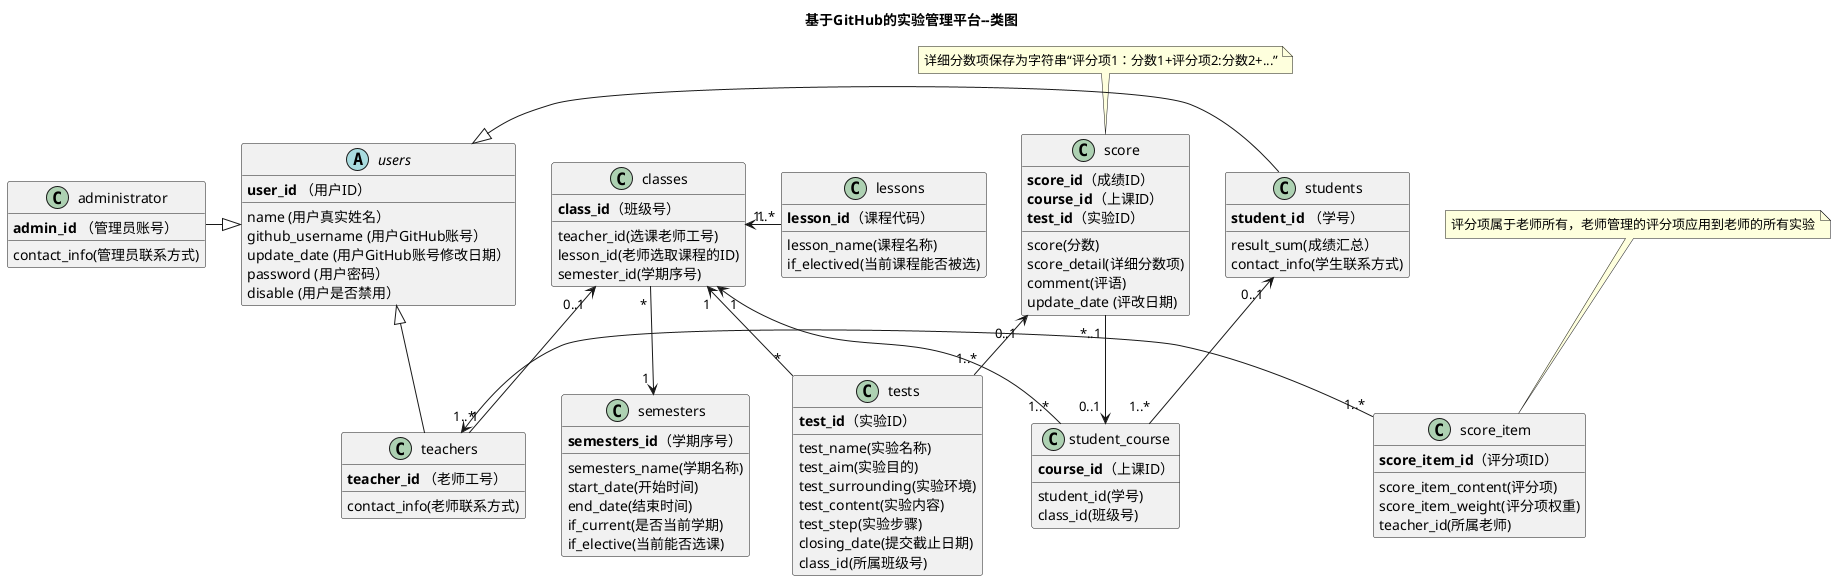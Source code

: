 @startuml
title 基于GitHub的实验管理平台--类图
abstract class users {
    <b>user_id</b> （用户ID）
    name (用户真实姓名）
    github_username (用户GitHub账号）
    update_date (用户GitHub账号修改日期）
    password (用户密码）
    disable (用户是否禁用）
}
class teachers{
    <b>teacher_id</b> （老师工号）
    contact_info(老师联系方式)
}
class administrator{
    <b>admin_id</b> （管理员账号）
    contact_info(管理员联系方式)
}
class students{
    <b>student_id</b> （学号）
    result_sum(成绩汇总）
    contact_info(学生联系方式)
}
class semesters{
    <b>semesters_id</b>（学期序号）
    semesters_name(学期名称)
    start_date(开始时间)
    end_date(结束时间)
    if_current(是否当前学期)
    if_elective(当前能否选课)
}
class lessons{
    <b>lesson_id</b>（课程代码）
    lesson_name(课程名称)
    if_electived(当前课程能否被选)
}
class tests {
    <b>test_id</b>（实验ID）
    test_name(实验名称)
    test_aim(实验目的)
    test_surrounding(实验环境)
    test_content(实验内容)
    test_step(实验步骤)
    closing_date(提交截止日期)
    class_id(所属班级号)
}
class score_item{
    <b>score_item_id</b>（评分项ID）
    score_item_content(评分项)
    score_item_weight(评分项权重)
    teacher_id(所属老师)
}
note top:评分项属于老师所有，老师管理的评分项应用到老师的所有实验
class student_course{
    <b>course_id</b>（上课ID）
    student_id(学号)
    class_id(班级号)
}
class classes{
    <b>class_id</b>（班级号）
    teacher_id(选课老师工号)
    lesson_id(老师选取课程的ID)
    semester_id(学期序号)
}

class score{
    <b>score_id</b>（成绩ID）
    <b>course_id</b>（上课ID）
    <b>test_id</b>（实验ID）
    score(分数)
    score_detail(详细分数项)
    comment(评语)
    update_date (评改日期)
}
note top:详细分数项保存为字符串“评分项1：分数1+评分项2:分数2+...”

classes "0..1 "<--"1..*" teachers
classes " 1 "<-right-"1..*" lessons

classes " * "--> " 1 " semesters
classes " 1 "<--" * " tests
classes " 1 "<-down-" 1..* " student_course
students " 0..1 "<--" 1..* " student_course

score " *..1 "-->" 0..1 " student_course
score " 0..1 "<--" 1..* " tests

teachers " 1 "<-right"1..*" score_item


users <|- students
users <|-- teachers
users <|-left- administrator








@enduml
